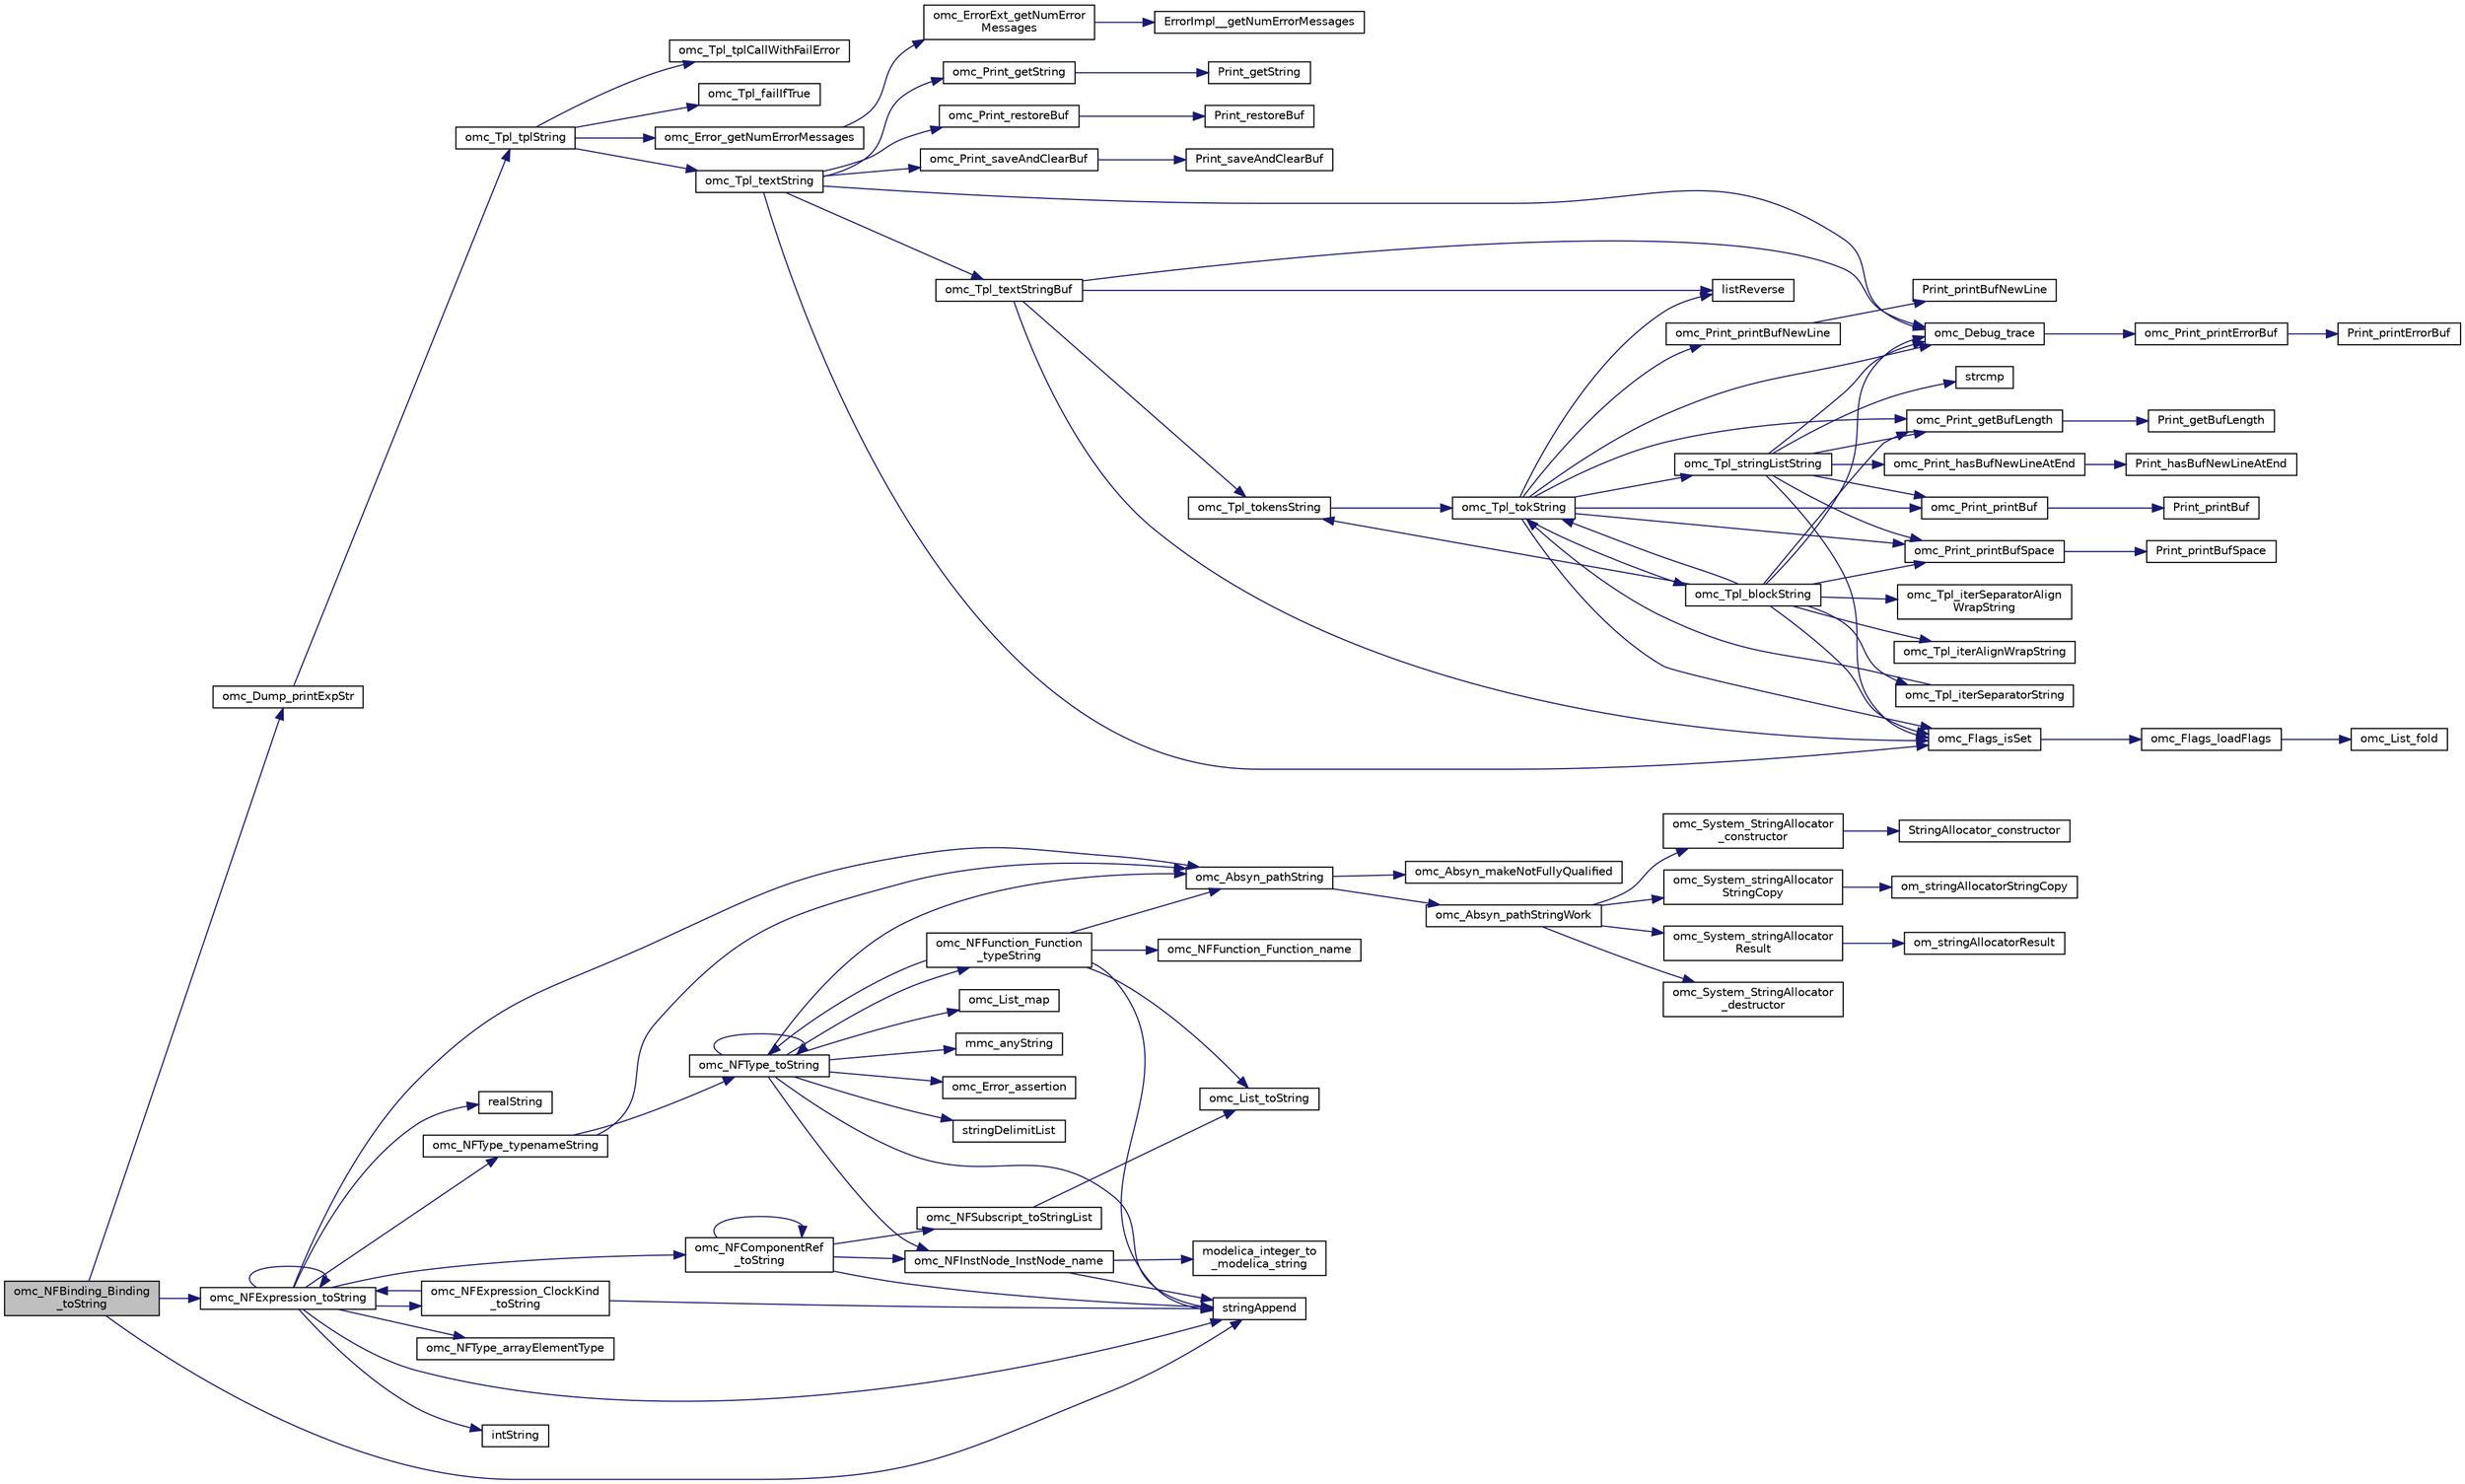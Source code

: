 digraph "omc_NFBinding_Binding_toString"
{
  edge [fontname="Helvetica",fontsize="10",labelfontname="Helvetica",labelfontsize="10"];
  node [fontname="Helvetica",fontsize="10",shape=record];
  rankdir="LR";
  Node845 [label="omc_NFBinding_Binding\l_toString",height=0.2,width=0.4,color="black", fillcolor="grey75", style="filled", fontcolor="black"];
  Node845 -> Node846 [color="midnightblue",fontsize="10",style="solid",fontname="Helvetica"];
  Node846 [label="stringAppend",height=0.2,width=0.4,color="black", fillcolor="white", style="filled",URL="$d7/deb/build_2include_2omc_2c_2util_2modelica__string_8c.html#a751007abc59e9ca7978f2af10a0c814f"];
  Node845 -> Node847 [color="midnightblue",fontsize="10",style="solid",fontname="Helvetica"];
  Node847 [label="omc_Dump_printExpStr",height=0.2,width=0.4,color="black", fillcolor="white", style="filled",URL="$d8/d4d/_dump_8c.html#a17160be8bc0a8dd3d57b9c01a81f4571"];
  Node847 -> Node848 [color="midnightblue",fontsize="10",style="solid",fontname="Helvetica"];
  Node848 [label="omc_Tpl_tplString",height=0.2,width=0.4,color="black", fillcolor="white", style="filled",URL="$d7/d52/_tpl_8c.html#aa1d15a30935372710f07a5ba3276dc70"];
  Node848 -> Node849 [color="midnightblue",fontsize="10",style="solid",fontname="Helvetica"];
  Node849 [label="omc_Error_getNumErrorMessages",height=0.2,width=0.4,color="black", fillcolor="white", style="filled",URL="$db/da1/_compiler_2boot_2build_2error_8c.html#a6f9ff3d03e91883492e13af7fbc088ff"];
  Node849 -> Node850 [color="midnightblue",fontsize="10",style="solid",fontname="Helvetica"];
  Node850 [label="omc_ErrorExt_getNumError\lMessages",height=0.2,width=0.4,color="black", fillcolor="white", style="filled",URL="$d4/dce/_error_ext_8c.html#a0195f83af0487b3e7bf35deb4225e582"];
  Node850 -> Node851 [color="midnightblue",fontsize="10",style="solid",fontname="Helvetica"];
  Node851 [label="ErrorImpl__getNumErrorMessages",height=0.2,width=0.4,color="black", fillcolor="white", style="filled",URL="$d1/d40/boot_2build_2_error_ext_8h.html#a1206137921767ad0e49abe96adf7b5e3"];
  Node848 -> Node852 [color="midnightblue",fontsize="10",style="solid",fontname="Helvetica"];
  Node852 [label="omc_Tpl_tplCallWithFailError",height=0.2,width=0.4,color="black", fillcolor="white", style="filled",URL="$d7/d52/_tpl_8c.html#a97b981684a5f0c8f870746abdde666d7"];
  Node848 -> Node853 [color="midnightblue",fontsize="10",style="solid",fontname="Helvetica"];
  Node853 [label="omc_Tpl_failIfTrue",height=0.2,width=0.4,color="black", fillcolor="white", style="filled",URL="$d7/d52/_tpl_8c.html#a4c5af303d93cb4cea7b309b336519c31"];
  Node848 -> Node854 [color="midnightblue",fontsize="10",style="solid",fontname="Helvetica"];
  Node854 [label="omc_Tpl_textString",height=0.2,width=0.4,color="black", fillcolor="white", style="filled",URL="$d7/d52/_tpl_8c.html#a3df7e553e36d815ca12207c1b633f741"];
  Node854 -> Node855 [color="midnightblue",fontsize="10",style="solid",fontname="Helvetica"];
  Node855 [label="omc_Print_saveAndClearBuf",height=0.2,width=0.4,color="black", fillcolor="white", style="filled",URL="$dc/d4a/_print_8c.html#a9be4a7e0fd8ef4d0e9a96b6a7d30129b"];
  Node855 -> Node856 [color="midnightblue",fontsize="10",style="solid",fontname="Helvetica"];
  Node856 [label="Print_saveAndClearBuf",height=0.2,width=0.4,color="black", fillcolor="white", style="filled",URL="$db/def/_print_8h.html#afbd06f69772f11802874118538c5e3cb"];
  Node854 -> Node857 [color="midnightblue",fontsize="10",style="solid",fontname="Helvetica"];
  Node857 [label="omc_Tpl_textStringBuf",height=0.2,width=0.4,color="black", fillcolor="white", style="filled",URL="$d7/d52/_tpl_8c.html#a569b285dc7a7a3d881d4a69ee8857b85"];
  Node857 -> Node858 [color="midnightblue",fontsize="10",style="solid",fontname="Helvetica"];
  Node858 [label="omc_Tpl_tokensString",height=0.2,width=0.4,color="black", fillcolor="white", style="filled",URL="$d7/d52/_tpl_8c.html#a2085a822c35dc488683fbb303c0d6546"];
  Node858 -> Node859 [color="midnightblue",fontsize="10",style="solid",fontname="Helvetica"];
  Node859 [label="omc_Tpl_tokString",height=0.2,width=0.4,color="black", fillcolor="white", style="filled",URL="$d7/d52/_tpl_8c.html#aaad1c380626ef433bd8e0102f48743cf"];
  Node859 -> Node860 [color="midnightblue",fontsize="10",style="solid",fontname="Helvetica"];
  Node860 [label="omc_Print_printBufNewLine",height=0.2,width=0.4,color="black", fillcolor="white", style="filled",URL="$dc/d4a/_print_8c.html#a56936142cb06c2610c5c55a0f0672826"];
  Node860 -> Node861 [color="midnightblue",fontsize="10",style="solid",fontname="Helvetica"];
  Node861 [label="Print_printBufNewLine",height=0.2,width=0.4,color="black", fillcolor="white", style="filled",URL="$db/def/_print_8h.html#a3b18f8c254923287e4e0dc39d5c39a3a"];
  Node859 -> Node862 [color="midnightblue",fontsize="10",style="solid",fontname="Helvetica"];
  Node862 [label="omc_Print_getBufLength",height=0.2,width=0.4,color="black", fillcolor="white", style="filled",URL="$dc/d4a/_print_8c.html#a65cb82b6b1bc6acf3a656ef9978109b2"];
  Node862 -> Node863 [color="midnightblue",fontsize="10",style="solid",fontname="Helvetica"];
  Node863 [label="Print_getBufLength",height=0.2,width=0.4,color="black", fillcolor="white", style="filled",URL="$db/def/_print_8h.html#a512282b99288e8ec6b431e7dee78c76f"];
  Node859 -> Node864 [color="midnightblue",fontsize="10",style="solid",fontname="Helvetica"];
  Node864 [label="omc_Print_printBufSpace",height=0.2,width=0.4,color="black", fillcolor="white", style="filled",URL="$dc/d4a/_print_8c.html#a02aa663c225bece7c208406683415d6f"];
  Node864 -> Node865 [color="midnightblue",fontsize="10",style="solid",fontname="Helvetica"];
  Node865 [label="Print_printBufSpace",height=0.2,width=0.4,color="black", fillcolor="white", style="filled",URL="$db/def/_print_8h.html#a494a05754b95d4ded8cf421fe8799495"];
  Node859 -> Node866 [color="midnightblue",fontsize="10",style="solid",fontname="Helvetica"];
  Node866 [label="omc_Print_printBuf",height=0.2,width=0.4,color="black", fillcolor="white", style="filled",URL="$dc/d4a/_print_8c.html#a0814578dcc1618c6b57729067765170b"];
  Node866 -> Node867 [color="midnightblue",fontsize="10",style="solid",fontname="Helvetica"];
  Node867 [label="Print_printBuf",height=0.2,width=0.4,color="black", fillcolor="white", style="filled",URL="$db/def/_print_8h.html#a4e09b57c2e6549226f6669ca20a3cf07"];
  Node859 -> Node868 [color="midnightblue",fontsize="10",style="solid",fontname="Helvetica"];
  Node868 [label="omc_Tpl_stringListString",height=0.2,width=0.4,color="black", fillcolor="white", style="filled",URL="$d7/d52/_tpl_8c.html#aee284774d669dd515363b1fac8b7086c"];
  Node868 -> Node869 [color="midnightblue",fontsize="10",style="solid",fontname="Helvetica"];
  Node869 [label="strcmp",height=0.2,width=0.4,color="black", fillcolor="white", style="filled",URL="$db/d13/_c_vode_get_8m.html#ab022bbe018438998408fda94a327a547"];
  Node868 -> Node862 [color="midnightblue",fontsize="10",style="solid",fontname="Helvetica"];
  Node868 -> Node864 [color="midnightblue",fontsize="10",style="solid",fontname="Helvetica"];
  Node868 -> Node866 [color="midnightblue",fontsize="10",style="solid",fontname="Helvetica"];
  Node868 -> Node870 [color="midnightblue",fontsize="10",style="solid",fontname="Helvetica"];
  Node870 [label="omc_Print_hasBufNewLineAtEnd",height=0.2,width=0.4,color="black", fillcolor="white", style="filled",URL="$dc/d4a/_print_8c.html#a688e4a253785b1cd5b77e1a52c1a6dca"];
  Node870 -> Node871 [color="midnightblue",fontsize="10",style="solid",fontname="Helvetica"];
  Node871 [label="Print_hasBufNewLineAtEnd",height=0.2,width=0.4,color="black", fillcolor="white", style="filled",URL="$db/def/_print_8h.html#a6941baa09472d7bbc87bec9ba099d164"];
  Node868 -> Node872 [color="midnightblue",fontsize="10",style="solid",fontname="Helvetica"];
  Node872 [label="omc_Flags_isSet",height=0.2,width=0.4,color="black", fillcolor="white", style="filled",URL="$d3/db3/_flags_8c.html#a34e6591659b1578969141a635ff24042"];
  Node872 -> Node873 [color="midnightblue",fontsize="10",style="solid",fontname="Helvetica"];
  Node873 [label="omc_Flags_loadFlags",height=0.2,width=0.4,color="black", fillcolor="white", style="filled",URL="$d3/db3/_flags_8c.html#a760d66f53b65ac257876ca0f6308f09f"];
  Node873 -> Node874 [color="midnightblue",fontsize="10",style="solid",fontname="Helvetica"];
  Node874 [label="omc_List_fold",height=0.2,width=0.4,color="black", fillcolor="white", style="filled",URL="$da/d72/_compiler_2boot_2build_2list_8c.html#a3ec1ee3a5ff53be9af368e290be09182"];
  Node868 -> Node875 [color="midnightblue",fontsize="10",style="solid",fontname="Helvetica"];
  Node875 [label="omc_Debug_trace",height=0.2,width=0.4,color="black", fillcolor="white", style="filled",URL="$d6/d1d/_compiler_2boot_2build_2debug_8c.html#a465f6e24432a8b1db4c7576ea09e7259"];
  Node875 -> Node876 [color="midnightblue",fontsize="10",style="solid",fontname="Helvetica"];
  Node876 [label="omc_Print_printErrorBuf",height=0.2,width=0.4,color="black", fillcolor="white", style="filled",URL="$dc/d4a/_print_8c.html#a136f27763cbad8fdab9e975d877aff4b"];
  Node876 -> Node877 [color="midnightblue",fontsize="10",style="solid",fontname="Helvetica"];
  Node877 [label="Print_printErrorBuf",height=0.2,width=0.4,color="black", fillcolor="white", style="filled",URL="$db/def/_print_8h.html#ac4ef051f731ad4fd851c45be8d215b4c"];
  Node859 -> Node878 [color="midnightblue",fontsize="10",style="solid",fontname="Helvetica"];
  Node878 [label="omc_Tpl_blockString",height=0.2,width=0.4,color="black", fillcolor="white", style="filled",URL="$d7/d52/_tpl_8c.html#a5439b4832f78013add9b4aa8389f2bdc"];
  Node878 -> Node858 [color="midnightblue",fontsize="10",style="solid",fontname="Helvetica"];
  Node878 -> Node864 [color="midnightblue",fontsize="10",style="solid",fontname="Helvetica"];
  Node878 -> Node862 [color="midnightblue",fontsize="10",style="solid",fontname="Helvetica"];
  Node878 -> Node859 [color="midnightblue",fontsize="10",style="solid",fontname="Helvetica"];
  Node878 -> Node879 [color="midnightblue",fontsize="10",style="solid",fontname="Helvetica"];
  Node879 [label="omc_Tpl_iterSeparatorString",height=0.2,width=0.4,color="black", fillcolor="white", style="filled",URL="$d7/d52/_tpl_8c.html#aac82332fb79d7c0b20e59be6a4161452"];
  Node879 -> Node859 [color="midnightblue",fontsize="10",style="solid",fontname="Helvetica"];
  Node878 -> Node880 [color="midnightblue",fontsize="10",style="solid",fontname="Helvetica"];
  Node880 [label="omc_Tpl_iterSeparatorAlign\lWrapString",height=0.2,width=0.4,color="black", fillcolor="white", style="filled",URL="$d7/d52/_tpl_8c.html#abf190d9e11ccd80e0749d132287e5052"];
  Node878 -> Node881 [color="midnightblue",fontsize="10",style="solid",fontname="Helvetica"];
  Node881 [label="omc_Tpl_iterAlignWrapString",height=0.2,width=0.4,color="black", fillcolor="white", style="filled",URL="$d7/d52/_tpl_8c.html#a6b1e4c1278b1da42e896a4ea81cc6fd3"];
  Node878 -> Node872 [color="midnightblue",fontsize="10",style="solid",fontname="Helvetica"];
  Node878 -> Node875 [color="midnightblue",fontsize="10",style="solid",fontname="Helvetica"];
  Node859 -> Node882 [color="midnightblue",fontsize="10",style="solid",fontname="Helvetica"];
  Node882 [label="listReverse",height=0.2,width=0.4,color="black", fillcolor="white", style="filled",URL="$d2/d57/build_2include_2omc_2c_2meta_2meta__modelica__builtin_8h.html#a81001ba45c298ade27540edd2589777c"];
  Node859 -> Node872 [color="midnightblue",fontsize="10",style="solid",fontname="Helvetica"];
  Node859 -> Node875 [color="midnightblue",fontsize="10",style="solid",fontname="Helvetica"];
  Node857 -> Node882 [color="midnightblue",fontsize="10",style="solid",fontname="Helvetica"];
  Node857 -> Node872 [color="midnightblue",fontsize="10",style="solid",fontname="Helvetica"];
  Node857 -> Node875 [color="midnightblue",fontsize="10",style="solid",fontname="Helvetica"];
  Node854 -> Node883 [color="midnightblue",fontsize="10",style="solid",fontname="Helvetica"];
  Node883 [label="omc_Print_getString",height=0.2,width=0.4,color="black", fillcolor="white", style="filled",URL="$dc/d4a/_print_8c.html#a24f4e5ba012abc81ac68e0c3bfb3dfcb"];
  Node883 -> Node884 [color="midnightblue",fontsize="10",style="solid",fontname="Helvetica"];
  Node884 [label="Print_getString",height=0.2,width=0.4,color="black", fillcolor="white", style="filled",URL="$db/def/_print_8h.html#adc535a7680da761472c50a3613eba8d7"];
  Node854 -> Node885 [color="midnightblue",fontsize="10",style="solid",fontname="Helvetica"];
  Node885 [label="omc_Print_restoreBuf",height=0.2,width=0.4,color="black", fillcolor="white", style="filled",URL="$dc/d4a/_print_8c.html#ab5cdbbbaeeac69f9d76f10b1354c7ba2"];
  Node885 -> Node886 [color="midnightblue",fontsize="10",style="solid",fontname="Helvetica"];
  Node886 [label="Print_restoreBuf",height=0.2,width=0.4,color="black", fillcolor="white", style="filled",URL="$db/def/_print_8h.html#a30efd8fc4a8cb13b594cb63bcac9407c"];
  Node854 -> Node872 [color="midnightblue",fontsize="10",style="solid",fontname="Helvetica"];
  Node854 -> Node875 [color="midnightblue",fontsize="10",style="solid",fontname="Helvetica"];
  Node845 -> Node887 [color="midnightblue",fontsize="10",style="solid",fontname="Helvetica"];
  Node887 [label="omc_NFExpression_toString",height=0.2,width=0.4,color="black", fillcolor="white", style="filled",URL="$db/d0c/_n_f_expression_8c.html#aa21cd13e8dae56b3a64fa1e0764ca504"];
  Node887 -> Node888 [color="midnightblue",fontsize="10",style="solid",fontname="Helvetica"];
  Node888 [label="intString",height=0.2,width=0.4,color="black", fillcolor="white", style="filled",URL="$d2/d57/build_2include_2omc_2c_2meta_2meta__modelica__builtin_8h.html#a751bf2360cb3df6de97811998890b7ea"];
  Node887 -> Node889 [color="midnightblue",fontsize="10",style="solid",fontname="Helvetica"];
  Node889 [label="realString",height=0.2,width=0.4,color="black", fillcolor="white", style="filled",URL="$d2/d57/build_2include_2omc_2c_2meta_2meta__modelica__builtin_8h.html#a87fa8e77dec9dc00c51dc3bada543d0d"];
  Node887 -> Node846 [color="midnightblue",fontsize="10",style="solid",fontname="Helvetica"];
  Node887 -> Node890 [color="midnightblue",fontsize="10",style="solid",fontname="Helvetica"];
  Node890 [label="omc_Absyn_pathString",height=0.2,width=0.4,color="black", fillcolor="white", style="filled",URL="$d0/d78/_absyn_8c.html#a8019d89e43bec6f522ed51a5feceeb83"];
  Node890 -> Node891 [color="midnightblue",fontsize="10",style="solid",fontname="Helvetica"];
  Node891 [label="omc_Absyn_makeNotFullyQualified",height=0.2,width=0.4,color="black", fillcolor="white", style="filled",URL="$d0/d78/_absyn_8c.html#aa90ee78f7c8fc6fd5b988d9d6eadda59"];
  Node890 -> Node892 [color="midnightblue",fontsize="10",style="solid",fontname="Helvetica"];
  Node892 [label="omc_Absyn_pathStringWork",height=0.2,width=0.4,color="black", fillcolor="white", style="filled",URL="$d0/d78/_absyn_8c.html#a5ac0f205a03658465c7029ab9217dc20"];
  Node892 -> Node893 [color="midnightblue",fontsize="10",style="solid",fontname="Helvetica"];
  Node893 [label="omc_System_StringAllocator\l_constructor",height=0.2,width=0.4,color="black", fillcolor="white", style="filled",URL="$d1/d95/_system_8c.html#ad2e105aeacd5b1f062d1a0f82e45e34a"];
  Node893 -> Node894 [color="midnightblue",fontsize="10",style="solid",fontname="Helvetica"];
  Node894 [label="StringAllocator_constructor",height=0.2,width=0.4,color="black", fillcolor="white", style="filled",URL="$dd/ddb/_system__includes_8h.html#a9f4da0f15063aa18a9e6ab5baa0ae36c"];
  Node892 -> Node895 [color="midnightblue",fontsize="10",style="solid",fontname="Helvetica"];
  Node895 [label="omc_System_stringAllocator\lStringCopy",height=0.2,width=0.4,color="black", fillcolor="white", style="filled",URL="$d1/d95/_system_8c.html#af8847d2041f2dc8d967e8aecf3dc8c02"];
  Node895 -> Node896 [color="midnightblue",fontsize="10",style="solid",fontname="Helvetica"];
  Node896 [label="om_stringAllocatorStringCopy",height=0.2,width=0.4,color="black", fillcolor="white", style="filled",URL="$dd/ddb/_system__includes_8h.html#a8e19a7a58e3c6431947680216dd4fa2a"];
  Node892 -> Node897 [color="midnightblue",fontsize="10",style="solid",fontname="Helvetica"];
  Node897 [label="omc_System_stringAllocator\lResult",height=0.2,width=0.4,color="black", fillcolor="white", style="filled",URL="$d1/d95/_system_8c.html#af314a780e1ba28e87940376fefe833ca"];
  Node897 -> Node898 [color="midnightblue",fontsize="10",style="solid",fontname="Helvetica"];
  Node898 [label="om_stringAllocatorResult",height=0.2,width=0.4,color="black", fillcolor="white", style="filled",URL="$dd/ddb/_system__includes_8h.html#ac5166cb81d1b1b91e6d70ab97c6c9bc3"];
  Node892 -> Node899 [color="midnightblue",fontsize="10",style="solid",fontname="Helvetica"];
  Node899 [label="omc_System_StringAllocator\l_destructor",height=0.2,width=0.4,color="black", fillcolor="white", style="filled",URL="$d1/d95/_system_8c.html#abaad6ae894ae7b9dde52307668f61597"];
  Node887 -> Node900 [color="midnightblue",fontsize="10",style="solid",fontname="Helvetica"];
  Node900 [label="omc_NFExpression_ClockKind\l_toString",height=0.2,width=0.4,color="black", fillcolor="white", style="filled",URL="$db/d0c/_n_f_expression_8c.html#a689e3cabdc1f90e81d96100ef7508aa2"];
  Node900 -> Node846 [color="midnightblue",fontsize="10",style="solid",fontname="Helvetica"];
  Node900 -> Node887 [color="midnightblue",fontsize="10",style="solid",fontname="Helvetica"];
  Node887 -> Node901 [color="midnightblue",fontsize="10",style="solid",fontname="Helvetica"];
  Node901 [label="omc_NFComponentRef\l_toString",height=0.2,width=0.4,color="black", fillcolor="white", style="filled",URL="$df/d26/_n_f_component_ref_8c.html#a6ed4d3459688e0bb2548fe4d77323305"];
  Node901 -> Node846 [color="midnightblue",fontsize="10",style="solid",fontname="Helvetica"];
  Node901 -> Node902 [color="midnightblue",fontsize="10",style="solid",fontname="Helvetica"];
  Node902 [label="omc_NFInstNode_InstNode_name",height=0.2,width=0.4,color="black", fillcolor="white", style="filled",URL="$d7/d21/_n_f_inst_node_8c.html#a0448a520b8f4a2cf341ecde6c2f2fd93"];
  Node902 -> Node903 [color="midnightblue",fontsize="10",style="solid",fontname="Helvetica"];
  Node903 [label="modelica_integer_to\l_modelica_string",height=0.2,width=0.4,color="black", fillcolor="white", style="filled",URL="$d7/deb/build_2include_2omc_2c_2util_2modelica__string_8c.html#a672ff4045e2d75c0029e6cc5d7f0a507"];
  Node902 -> Node846 [color="midnightblue",fontsize="10",style="solid",fontname="Helvetica"];
  Node901 -> Node904 [color="midnightblue",fontsize="10",style="solid",fontname="Helvetica"];
  Node904 [label="omc_NFSubscript_toStringList",height=0.2,width=0.4,color="black", fillcolor="white", style="filled",URL="$d0/d93/_n_f_subscript_8c.html#a838dcb1a0a3fa30093af4434ca20aab7"];
  Node904 -> Node905 [color="midnightblue",fontsize="10",style="solid",fontname="Helvetica"];
  Node905 [label="omc_List_toString",height=0.2,width=0.4,color="black", fillcolor="white", style="filled",URL="$da/d72/_compiler_2boot_2build_2list_8c.html#ac6039d0bf54fda4c417fe289f1aa7d89"];
  Node901 -> Node901 [color="midnightblue",fontsize="10",style="solid",fontname="Helvetica"];
  Node887 -> Node906 [color="midnightblue",fontsize="10",style="solid",fontname="Helvetica"];
  Node906 [label="omc_NFType_typenameString",height=0.2,width=0.4,color="black", fillcolor="white", style="filled",URL="$d4/dc3/_n_f_type_8c.html#ae755ce0a7da1e27fe0adc1802a04fc29"];
  Node906 -> Node890 [color="midnightblue",fontsize="10",style="solid",fontname="Helvetica"];
  Node906 -> Node907 [color="midnightblue",fontsize="10",style="solid",fontname="Helvetica"];
  Node907 [label="omc_NFType_toString",height=0.2,width=0.4,color="black", fillcolor="white", style="filled",URL="$d4/dc3/_n_f_type_8c.html#af468f4a9c138faf645d732e144724761"];
  Node907 -> Node846 [color="midnightblue",fontsize="10",style="solid",fontname="Helvetica"];
  Node907 -> Node890 [color="midnightblue",fontsize="10",style="solid",fontname="Helvetica"];
  Node907 -> Node908 [color="midnightblue",fontsize="10",style="solid",fontname="Helvetica"];
  Node908 [label="stringDelimitList",height=0.2,width=0.4,color="black", fillcolor="white", style="filled",URL="$d2/d57/build_2include_2omc_2c_2meta_2meta__modelica__builtin_8h.html#a6f570947bebe207c25a64ea25f5ca884"];
  Node907 -> Node907 [color="midnightblue",fontsize="10",style="solid",fontname="Helvetica"];
  Node907 -> Node909 [color="midnightblue",fontsize="10",style="solid",fontname="Helvetica"];
  Node909 [label="omc_List_map",height=0.2,width=0.4,color="black", fillcolor="white", style="filled",URL="$da/d72/_compiler_2boot_2build_2list_8c.html#a70628b2c3fb199a118f80777135940ee"];
  Node907 -> Node902 [color="midnightblue",fontsize="10",style="solid",fontname="Helvetica"];
  Node907 -> Node910 [color="midnightblue",fontsize="10",style="solid",fontname="Helvetica"];
  Node910 [label="omc_NFFunction_Function\l_typeString",height=0.2,width=0.4,color="black", fillcolor="white", style="filled",URL="$d0/d18/_n_f_function_8c.html#af606296e37c7c0540dc46b83d596999f"];
  Node910 -> Node846 [color="midnightblue",fontsize="10",style="solid",fontname="Helvetica"];
  Node910 -> Node890 [color="midnightblue",fontsize="10",style="solid",fontname="Helvetica"];
  Node910 -> Node911 [color="midnightblue",fontsize="10",style="solid",fontname="Helvetica"];
  Node911 [label="omc_NFFunction_Function_name",height=0.2,width=0.4,color="black", fillcolor="white", style="filled",URL="$d0/d18/_n_f_function_8c.html#ae4efe7d4abf1e8f9a763d59c1a75254f"];
  Node910 -> Node907 [color="midnightblue",fontsize="10",style="solid",fontname="Helvetica"];
  Node910 -> Node905 [color="midnightblue",fontsize="10",style="solid",fontname="Helvetica"];
  Node907 -> Node912 [color="midnightblue",fontsize="10",style="solid",fontname="Helvetica"];
  Node912 [label="mmc_anyString",height=0.2,width=0.4,color="black", fillcolor="white", style="filled",URL="$dc/dd0/build_2include_2omc_2c_2meta_2meta__modelica_8h.html#a876ff8b6f7c1bdebe0faaf9d85e22945"];
  Node907 -> Node913 [color="midnightblue",fontsize="10",style="solid",fontname="Helvetica"];
  Node913 [label="omc_Error_assertion",height=0.2,width=0.4,color="black", fillcolor="white", style="filled",URL="$db/da1/_compiler_2boot_2build_2error_8c.html#a202663346d8015c6413dbcc62dff1933"];
  Node887 -> Node914 [color="midnightblue",fontsize="10",style="solid",fontname="Helvetica"];
  Node914 [label="omc_NFType_arrayElementType",height=0.2,width=0.4,color="black", fillcolor="white", style="filled",URL="$d4/dc3/_n_f_type_8c.html#aa3d05008c6c70c4f5ecfe1ee17dd1d7b"];
  Node887 -> Node887 [color="midnightblue",fontsize="10",style="solid",fontname="Helvetica"];
}
